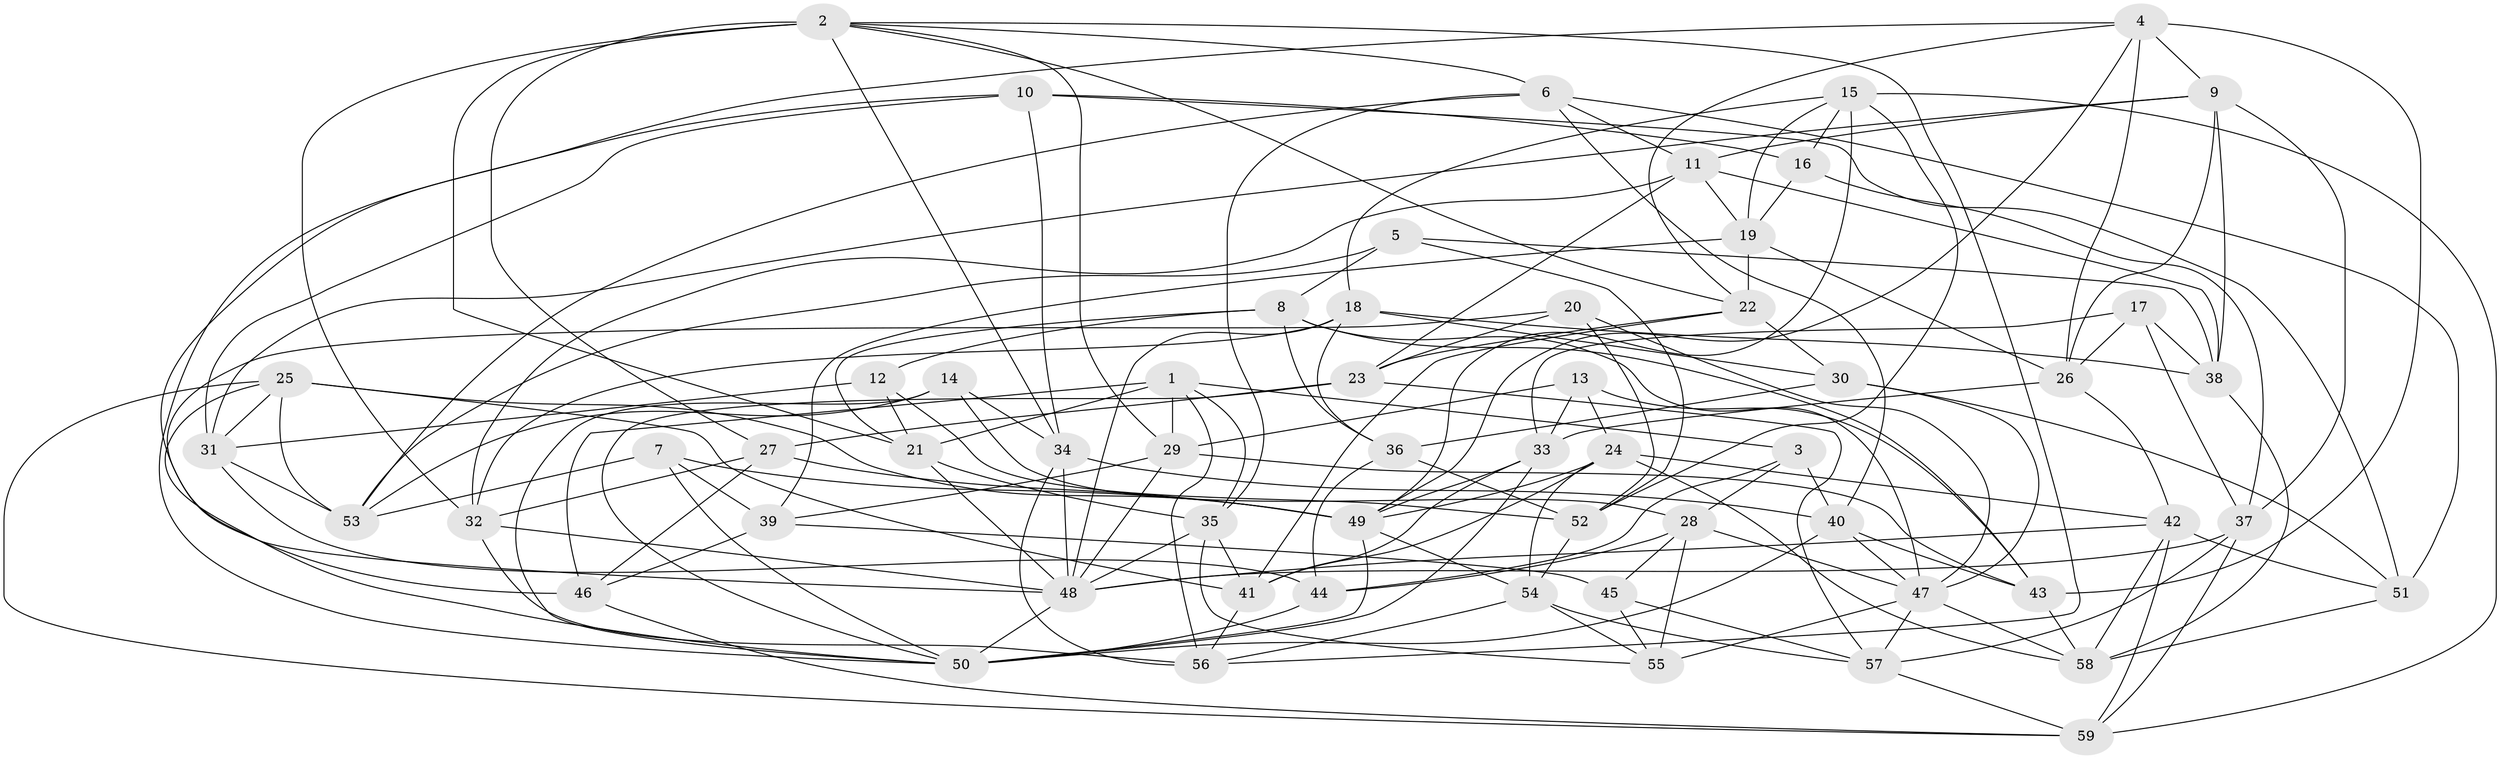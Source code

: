 // original degree distribution, {4: 1.0}
// Generated by graph-tools (version 1.1) at 2025/26/03/09/25 03:26:58]
// undirected, 59 vertices, 170 edges
graph export_dot {
graph [start="1"]
  node [color=gray90,style=filled];
  1;
  2;
  3;
  4;
  5;
  6;
  7;
  8;
  9;
  10;
  11;
  12;
  13;
  14;
  15;
  16;
  17;
  18;
  19;
  20;
  21;
  22;
  23;
  24;
  25;
  26;
  27;
  28;
  29;
  30;
  31;
  32;
  33;
  34;
  35;
  36;
  37;
  38;
  39;
  40;
  41;
  42;
  43;
  44;
  45;
  46;
  47;
  48;
  49;
  50;
  51;
  52;
  53;
  54;
  55;
  56;
  57;
  58;
  59;
  1 -- 3 [weight=1.0];
  1 -- 21 [weight=1.0];
  1 -- 29 [weight=1.0];
  1 -- 35 [weight=1.0];
  1 -- 46 [weight=1.0];
  1 -- 56 [weight=1.0];
  2 -- 6 [weight=1.0];
  2 -- 21 [weight=1.0];
  2 -- 22 [weight=1.0];
  2 -- 27 [weight=1.0];
  2 -- 29 [weight=1.0];
  2 -- 32 [weight=1.0];
  2 -- 34 [weight=1.0];
  2 -- 56 [weight=1.0];
  3 -- 28 [weight=1.0];
  3 -- 40 [weight=1.0];
  3 -- 44 [weight=1.0];
  4 -- 9 [weight=1.0];
  4 -- 22 [weight=1.0];
  4 -- 26 [weight=1.0];
  4 -- 43 [weight=1.0];
  4 -- 48 [weight=1.0];
  4 -- 49 [weight=1.0];
  5 -- 8 [weight=1.0];
  5 -- 38 [weight=1.0];
  5 -- 52 [weight=1.0];
  5 -- 53 [weight=1.0];
  6 -- 11 [weight=1.0];
  6 -- 35 [weight=1.0];
  6 -- 40 [weight=1.0];
  6 -- 51 [weight=1.0];
  6 -- 53 [weight=1.0];
  7 -- 39 [weight=1.0];
  7 -- 49 [weight=1.0];
  7 -- 50 [weight=1.0];
  7 -- 53 [weight=1.0];
  8 -- 12 [weight=1.0];
  8 -- 21 [weight=1.0];
  8 -- 36 [weight=1.0];
  8 -- 43 [weight=1.0];
  8 -- 47 [weight=1.0];
  9 -- 11 [weight=1.0];
  9 -- 26 [weight=1.0];
  9 -- 31 [weight=1.0];
  9 -- 37 [weight=1.0];
  9 -- 38 [weight=1.0];
  10 -- 16 [weight=1.0];
  10 -- 31 [weight=1.0];
  10 -- 34 [weight=1.0];
  10 -- 50 [weight=1.0];
  10 -- 51 [weight=2.0];
  11 -- 19 [weight=1.0];
  11 -- 23 [weight=1.0];
  11 -- 32 [weight=1.0];
  11 -- 38 [weight=1.0];
  12 -- 21 [weight=1.0];
  12 -- 31 [weight=1.0];
  12 -- 52 [weight=1.0];
  13 -- 24 [weight=1.0];
  13 -- 29 [weight=1.0];
  13 -- 33 [weight=1.0];
  13 -- 43 [weight=1.0];
  14 -- 28 [weight=1.0];
  14 -- 34 [weight=1.0];
  14 -- 50 [weight=1.0];
  14 -- 53 [weight=1.0];
  15 -- 16 [weight=1.0];
  15 -- 18 [weight=1.0];
  15 -- 19 [weight=1.0];
  15 -- 49 [weight=1.0];
  15 -- 52 [weight=1.0];
  15 -- 59 [weight=1.0];
  16 -- 19 [weight=1.0];
  16 -- 37 [weight=1.0];
  17 -- 26 [weight=1.0];
  17 -- 33 [weight=1.0];
  17 -- 37 [weight=1.0];
  17 -- 38 [weight=1.0];
  18 -- 30 [weight=1.0];
  18 -- 32 [weight=1.0];
  18 -- 36 [weight=1.0];
  18 -- 38 [weight=1.0];
  18 -- 48 [weight=1.0];
  19 -- 22 [weight=1.0];
  19 -- 26 [weight=1.0];
  19 -- 39 [weight=1.0];
  20 -- 23 [weight=1.0];
  20 -- 46 [weight=1.0];
  20 -- 47 [weight=1.0];
  20 -- 52 [weight=1.0];
  21 -- 35 [weight=1.0];
  21 -- 48 [weight=1.0];
  22 -- 23 [weight=1.0];
  22 -- 30 [weight=1.0];
  22 -- 41 [weight=1.0];
  23 -- 27 [weight=1.0];
  23 -- 50 [weight=1.0];
  23 -- 57 [weight=1.0];
  24 -- 41 [weight=1.0];
  24 -- 42 [weight=1.0];
  24 -- 49 [weight=1.0];
  24 -- 54 [weight=1.0];
  24 -- 58 [weight=1.0];
  25 -- 31 [weight=1.0];
  25 -- 41 [weight=1.0];
  25 -- 49 [weight=1.0];
  25 -- 50 [weight=1.0];
  25 -- 53 [weight=1.0];
  25 -- 59 [weight=1.0];
  26 -- 33 [weight=1.0];
  26 -- 42 [weight=1.0];
  27 -- 32 [weight=1.0];
  27 -- 46 [weight=1.0];
  27 -- 49 [weight=2.0];
  28 -- 44 [weight=1.0];
  28 -- 45 [weight=1.0];
  28 -- 47 [weight=1.0];
  28 -- 55 [weight=1.0];
  29 -- 39 [weight=1.0];
  29 -- 43 [weight=1.0];
  29 -- 48 [weight=1.0];
  30 -- 36 [weight=1.0];
  30 -- 47 [weight=2.0];
  30 -- 51 [weight=1.0];
  31 -- 44 [weight=1.0];
  31 -- 53 [weight=1.0];
  32 -- 48 [weight=1.0];
  32 -- 56 [weight=1.0];
  33 -- 41 [weight=1.0];
  33 -- 49 [weight=1.0];
  33 -- 50 [weight=1.0];
  34 -- 40 [weight=1.0];
  34 -- 48 [weight=1.0];
  34 -- 56 [weight=1.0];
  35 -- 41 [weight=1.0];
  35 -- 48 [weight=1.0];
  35 -- 55 [weight=1.0];
  36 -- 44 [weight=2.0];
  36 -- 52 [weight=1.0];
  37 -- 48 [weight=1.0];
  37 -- 57 [weight=1.0];
  37 -- 59 [weight=1.0];
  38 -- 58 [weight=1.0];
  39 -- 45 [weight=1.0];
  39 -- 46 [weight=2.0];
  40 -- 43 [weight=1.0];
  40 -- 47 [weight=1.0];
  40 -- 50 [weight=1.0];
  41 -- 56 [weight=1.0];
  42 -- 48 [weight=1.0];
  42 -- 51 [weight=1.0];
  42 -- 58 [weight=1.0];
  42 -- 59 [weight=1.0];
  43 -- 58 [weight=1.0];
  44 -- 50 [weight=1.0];
  45 -- 55 [weight=1.0];
  45 -- 57 [weight=1.0];
  46 -- 59 [weight=1.0];
  47 -- 55 [weight=2.0];
  47 -- 57 [weight=1.0];
  47 -- 58 [weight=1.0];
  48 -- 50 [weight=1.0];
  49 -- 50 [weight=1.0];
  49 -- 54 [weight=1.0];
  51 -- 58 [weight=1.0];
  52 -- 54 [weight=1.0];
  54 -- 55 [weight=1.0];
  54 -- 56 [weight=1.0];
  54 -- 57 [weight=1.0];
  57 -- 59 [weight=1.0];
}
